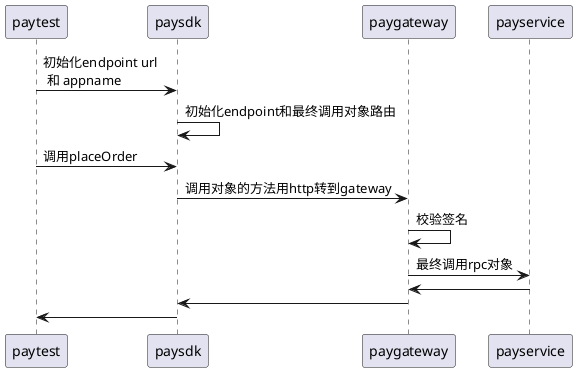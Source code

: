 @startuml


paytest->paysdk :初始化endpoint url \n 和 appname

paysdk->paysdk:初始化endpoint和最终调用对象路由

paytest->paysdk: 调用placeOrder 

paysdk->paygateway:调用对象的方法用http转到gateway

paygateway->paygateway:校验签名

paygateway->payservice:最终调用rpc对象

payservice->paygateway

paygateway->paysdk

paysdk->paytest

@enduml